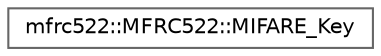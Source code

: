 digraph "Graphical Class Hierarchy"
{
 // LATEX_PDF_SIZE
  bgcolor="transparent";
  edge [fontname=Helvetica,fontsize=10,labelfontname=Helvetica,labelfontsize=10];
  node [fontname=Helvetica,fontsize=10,shape=box,height=0.2,width=0.4];
  rankdir="LR";
  Node0 [label="mfrc522::MFRC522::MIFARE_Key",height=0.2,width=0.4,color="grey40", fillcolor="white", style="filled",URL="$structmfrc522_1_1_m_f_r_c522_1_1_m_i_f_a_r_e___key.html",tooltip=" "];
}
